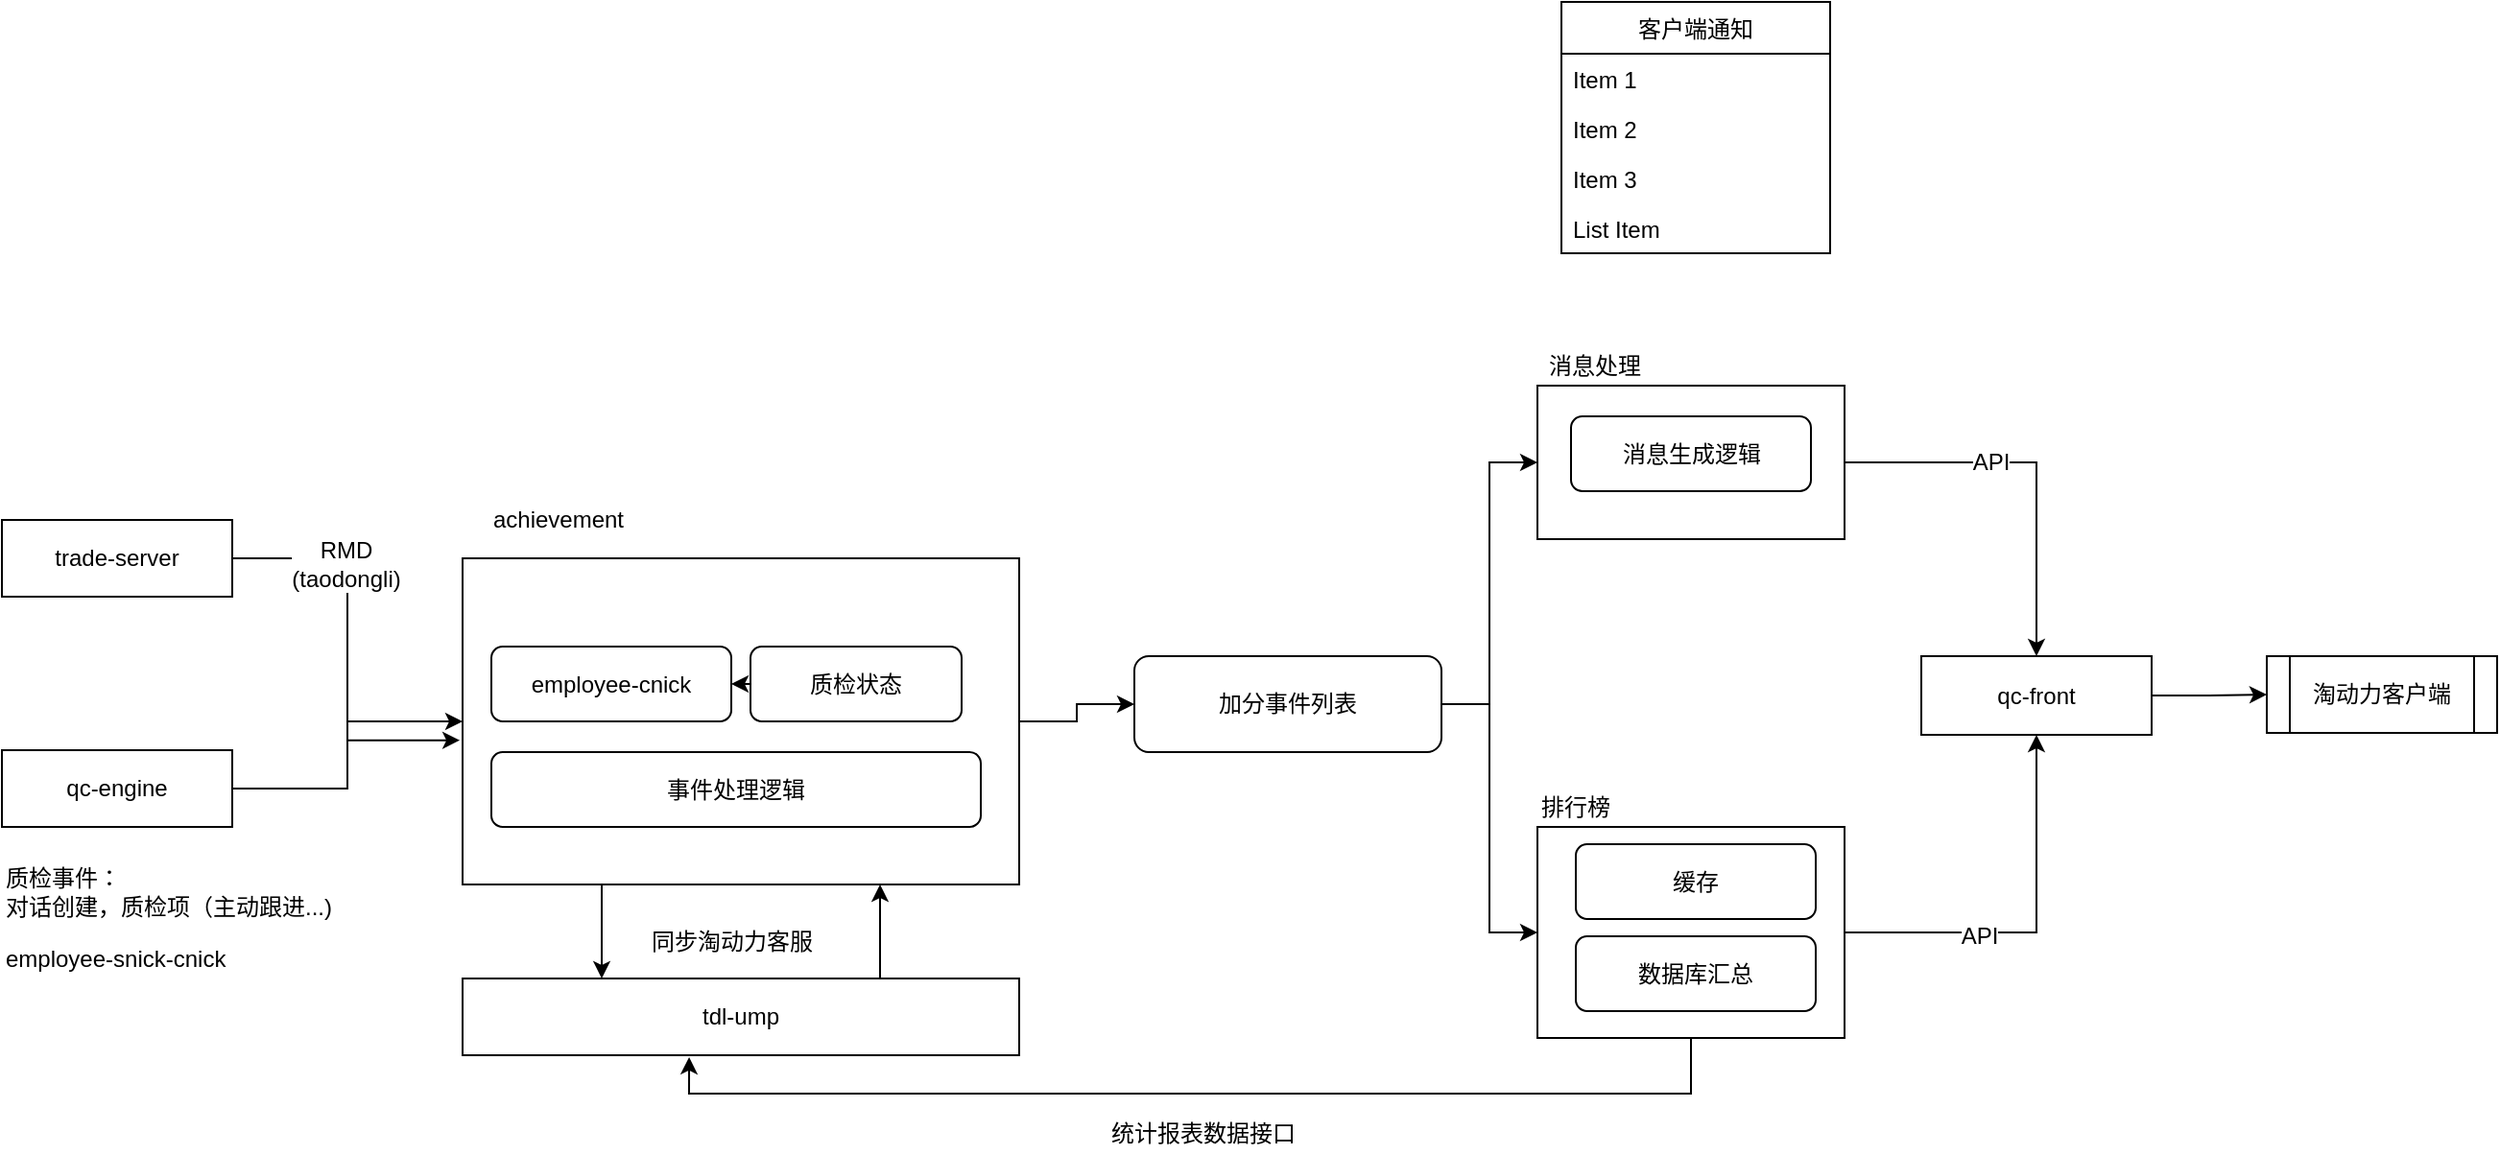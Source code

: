 <mxfile version="12.1.9" type="github" pages="1">
  <diagram id="I4vG1qmLPaPnZNt0lLWI" name="消息设计">
    <mxGraphModel dx="1675" dy="873" grid="1" gridSize="10" guides="1" tooltips="1" connect="1" arrows="1" fold="1" page="1" pageScale="1" pageWidth="1654" pageHeight="1169" math="0" shadow="0">
      <root>
        <mxCell id="0"/>
        <mxCell id="1" parent="0"/>
        <object label="客户端通知" id="VZndIEhIQSD7qVyDR7WP-1">
          <mxCell style="swimlane;fontStyle=0;childLayout=stackLayout;horizontal=1;startSize=27;fillColor=none;horizontalStack=0;resizeParent=1;resizeParentMax=0;resizeLast=0;collapsible=1;marginBottom=0;" vertex="1" parent="1">
            <mxGeometry x="1012.5" y="410" width="140" height="131" as="geometry">
              <mxRectangle x="240" y="490" width="50" height="26" as="alternateBounds"/>
            </mxGeometry>
          </mxCell>
        </object>
        <mxCell id="VZndIEhIQSD7qVyDR7WP-2" value="Item 1" style="text;strokeColor=none;fillColor=none;align=left;verticalAlign=top;spacingLeft=4;spacingRight=4;overflow=hidden;rotatable=0;points=[[0,0.5],[1,0.5]];portConstraint=eastwest;" vertex="1" parent="VZndIEhIQSD7qVyDR7WP-1">
          <mxGeometry y="27" width="140" height="26" as="geometry"/>
        </mxCell>
        <mxCell id="VZndIEhIQSD7qVyDR7WP-3" value="Item 2" style="text;strokeColor=none;fillColor=none;align=left;verticalAlign=top;spacingLeft=4;spacingRight=4;overflow=hidden;rotatable=0;points=[[0,0.5],[1,0.5]];portConstraint=eastwest;" vertex="1" parent="VZndIEhIQSD7qVyDR7WP-1">
          <mxGeometry y="53" width="140" height="26" as="geometry"/>
        </mxCell>
        <mxCell id="VZndIEhIQSD7qVyDR7WP-4" value="Item 3" style="text;strokeColor=none;fillColor=none;align=left;verticalAlign=top;spacingLeft=4;spacingRight=4;overflow=hidden;rotatable=0;points=[[0,0.5],[1,0.5]];portConstraint=eastwest;" vertex="1" parent="VZndIEhIQSD7qVyDR7WP-1">
          <mxGeometry y="79" width="140" height="26" as="geometry"/>
        </mxCell>
        <mxCell id="VZndIEhIQSD7qVyDR7WP-7" value="List Item" style="text;strokeColor=none;fillColor=none;align=left;verticalAlign=top;spacingLeft=4;spacingRight=4;overflow=hidden;rotatable=0;points=[[0,0.5],[1,0.5]];portConstraint=eastwest;" vertex="1" parent="VZndIEhIQSD7qVyDR7WP-1">
          <mxGeometry y="105" width="140" height="26" as="geometry"/>
        </mxCell>
        <mxCell id="VZndIEhIQSD7qVyDR7WP-16" style="edgeStyle=orthogonalEdgeStyle;rounded=0;orthogonalLoop=1;jettySize=auto;html=1;entryX=-0.005;entryY=0.558;entryDx=0;entryDy=0;entryPerimeter=0;" edge="1" parent="1" source="VZndIEhIQSD7qVyDR7WP-11" target="VZndIEhIQSD7qVyDR7WP-14">
          <mxGeometry relative="1" as="geometry"/>
        </mxCell>
        <mxCell id="VZndIEhIQSD7qVyDR7WP-17" value="RMD&lt;br&gt;(taodongli)" style="text;html=1;resizable=0;points=[];align=center;verticalAlign=middle;labelBackgroundColor=#ffffff;" vertex="1" connectable="0" parent="VZndIEhIQSD7qVyDR7WP-16">
          <mxGeometry x="-0.446" y="-3" relative="1" as="geometry">
            <mxPoint as="offset"/>
          </mxGeometry>
        </mxCell>
        <mxCell id="VZndIEhIQSD7qVyDR7WP-11" value="trade-server" style="rounded=0;whiteSpace=wrap;html=1;" vertex="1" parent="1">
          <mxGeometry x="200" y="680" width="120" height="40" as="geometry"/>
        </mxCell>
        <mxCell id="VZndIEhIQSD7qVyDR7WP-32" style="edgeStyle=orthogonalEdgeStyle;rounded=0;orthogonalLoop=1;jettySize=auto;html=1;exitX=0.25;exitY=1;exitDx=0;exitDy=0;entryX=0.25;entryY=0;entryDx=0;entryDy=0;" edge="1" parent="1" source="VZndIEhIQSD7qVyDR7WP-14" target="VZndIEhIQSD7qVyDR7WP-31">
          <mxGeometry relative="1" as="geometry"/>
        </mxCell>
        <mxCell id="VZndIEhIQSD7qVyDR7WP-59" style="edgeStyle=orthogonalEdgeStyle;rounded=0;orthogonalLoop=1;jettySize=auto;html=1;entryX=0;entryY=0.5;entryDx=0;entryDy=0;" edge="1" parent="1" source="VZndIEhIQSD7qVyDR7WP-14" target="VZndIEhIQSD7qVyDR7WP-28">
          <mxGeometry relative="1" as="geometry"/>
        </mxCell>
        <mxCell id="VZndIEhIQSD7qVyDR7WP-14" value="" style="rounded=0;whiteSpace=wrap;html=1;" vertex="1" parent="1">
          <mxGeometry x="440" y="700" width="290" height="170" as="geometry"/>
        </mxCell>
        <mxCell id="VZndIEhIQSD7qVyDR7WP-15" value="achievement" style="text;html=1;strokeColor=none;fillColor=none;align=center;verticalAlign=middle;whiteSpace=wrap;rounded=0;" vertex="1" parent="1">
          <mxGeometry x="440" y="670" width="100" height="20" as="geometry"/>
        </mxCell>
        <mxCell id="VZndIEhIQSD7qVyDR7WP-19" style="edgeStyle=orthogonalEdgeStyle;rounded=0;orthogonalLoop=1;jettySize=auto;html=1;entryX=0;entryY=0.5;entryDx=0;entryDy=0;" edge="1" parent="1" source="VZndIEhIQSD7qVyDR7WP-18" target="VZndIEhIQSD7qVyDR7WP-14">
          <mxGeometry relative="1" as="geometry"/>
        </mxCell>
        <mxCell id="VZndIEhIQSD7qVyDR7WP-18" value="qc-engine" style="rounded=0;whiteSpace=wrap;html=1;" vertex="1" parent="1">
          <mxGeometry x="200" y="800" width="120" height="40" as="geometry"/>
        </mxCell>
        <mxCell id="VZndIEhIQSD7qVyDR7WP-21" value="&lt;div align=&quot;left&quot;&gt;employee-snick-cnick&lt;/div&gt;" style="text;html=1;strokeColor=none;fillColor=none;align=left;verticalAlign=middle;whiteSpace=wrap;rounded=0;" vertex="1" parent="1">
          <mxGeometry x="200" y="899" width="140" height="20" as="geometry"/>
        </mxCell>
        <mxCell id="VZndIEhIQSD7qVyDR7WP-22" value="质检事件：&lt;br&gt;&lt;div align=&quot;left&quot;&gt;对话创建，质检项（主动跟进...)&lt;/div&gt;" style="text;html=1;strokeColor=none;fillColor=none;align=left;verticalAlign=middle;whiteSpace=wrap;rounded=0;" vertex="1" parent="1">
          <mxGeometry x="200" y="849" width="180" height="50" as="geometry"/>
        </mxCell>
        <mxCell id="VZndIEhIQSD7qVyDR7WP-23" value="employee-cnick" style="rounded=1;whiteSpace=wrap;html=1;" vertex="1" parent="1">
          <mxGeometry x="455" y="746" width="125" height="39" as="geometry"/>
        </mxCell>
        <mxCell id="VZndIEhIQSD7qVyDR7WP-24" value="事件处理逻辑" style="rounded=1;whiteSpace=wrap;html=1;" vertex="1" parent="1">
          <mxGeometry x="455" y="801" width="255" height="39" as="geometry"/>
        </mxCell>
        <mxCell id="VZndIEhIQSD7qVyDR7WP-27" style="edgeStyle=orthogonalEdgeStyle;rounded=0;orthogonalLoop=1;jettySize=auto;html=1;exitX=0;exitY=0.5;exitDx=0;exitDy=0;entryX=1;entryY=0.5;entryDx=0;entryDy=0;" edge="1" parent="1" source="VZndIEhIQSD7qVyDR7WP-26" target="VZndIEhIQSD7qVyDR7WP-23">
          <mxGeometry relative="1" as="geometry"/>
        </mxCell>
        <mxCell id="VZndIEhIQSD7qVyDR7WP-26" value="质检状态" style="rounded=1;whiteSpace=wrap;html=1;" vertex="1" parent="1">
          <mxGeometry x="590" y="746" width="110" height="39" as="geometry"/>
        </mxCell>
        <mxCell id="VZndIEhIQSD7qVyDR7WP-57" style="edgeStyle=orthogonalEdgeStyle;rounded=0;orthogonalLoop=1;jettySize=auto;html=1;entryX=0;entryY=0.5;entryDx=0;entryDy=0;" edge="1" parent="1" source="VZndIEhIQSD7qVyDR7WP-28" target="VZndIEhIQSD7qVyDR7WP-43">
          <mxGeometry relative="1" as="geometry"/>
        </mxCell>
        <mxCell id="VZndIEhIQSD7qVyDR7WP-58" style="edgeStyle=orthogonalEdgeStyle;rounded=0;orthogonalLoop=1;jettySize=auto;html=1;entryX=0;entryY=0.5;entryDx=0;entryDy=0;" edge="1" parent="1" source="VZndIEhIQSD7qVyDR7WP-28" target="VZndIEhIQSD7qVyDR7WP-35">
          <mxGeometry relative="1" as="geometry"/>
        </mxCell>
        <mxCell id="VZndIEhIQSD7qVyDR7WP-28" value="加分事件列表" style="rounded=1;whiteSpace=wrap;html=1;" vertex="1" parent="1">
          <mxGeometry x="790" y="751" width="160" height="50" as="geometry"/>
        </mxCell>
        <mxCell id="VZndIEhIQSD7qVyDR7WP-33" style="edgeStyle=orthogonalEdgeStyle;rounded=0;orthogonalLoop=1;jettySize=auto;html=1;exitX=0.75;exitY=0;exitDx=0;exitDy=0;entryX=0.75;entryY=1;entryDx=0;entryDy=0;" edge="1" parent="1" source="VZndIEhIQSD7qVyDR7WP-31" target="VZndIEhIQSD7qVyDR7WP-14">
          <mxGeometry relative="1" as="geometry"/>
        </mxCell>
        <mxCell id="VZndIEhIQSD7qVyDR7WP-31" value="tdl-ump" style="rounded=0;whiteSpace=wrap;html=1;" vertex="1" parent="1">
          <mxGeometry x="440" y="919" width="290" height="40" as="geometry"/>
        </mxCell>
        <mxCell id="VZndIEhIQSD7qVyDR7WP-34" value="同步淘动力客服" style="text;html=1;strokeColor=none;fillColor=none;align=center;verticalAlign=middle;whiteSpace=wrap;rounded=0;" vertex="1" parent="1">
          <mxGeometry x="536.5" y="890" width="87" height="20" as="geometry"/>
        </mxCell>
        <mxCell id="VZndIEhIQSD7qVyDR7WP-51" style="edgeStyle=orthogonalEdgeStyle;rounded=0;orthogonalLoop=1;jettySize=auto;html=1;entryX=0.5;entryY=1;entryDx=0;entryDy=0;" edge="1" parent="1" source="VZndIEhIQSD7qVyDR7WP-35" target="VZndIEhIQSD7qVyDR7WP-48">
          <mxGeometry relative="1" as="geometry"/>
        </mxCell>
        <mxCell id="VZndIEhIQSD7qVyDR7WP-56" value="API" style="text;html=1;resizable=0;points=[];align=center;verticalAlign=middle;labelBackgroundColor=#ffffff;" vertex="1" connectable="0" parent="VZndIEhIQSD7qVyDR7WP-51">
          <mxGeometry x="-0.316" y="-2" relative="1" as="geometry">
            <mxPoint as="offset"/>
          </mxGeometry>
        </mxCell>
        <mxCell id="VZndIEhIQSD7qVyDR7WP-60" style="edgeStyle=orthogonalEdgeStyle;rounded=0;orthogonalLoop=1;jettySize=auto;html=1;entryX=0.407;entryY=1.024;entryDx=0;entryDy=0;entryPerimeter=0;" edge="1" parent="1" source="VZndIEhIQSD7qVyDR7WP-35" target="VZndIEhIQSD7qVyDR7WP-31">
          <mxGeometry relative="1" as="geometry">
            <Array as="points">
              <mxPoint x="1080" y="979"/>
              <mxPoint x="558" y="979"/>
            </Array>
          </mxGeometry>
        </mxCell>
        <mxCell id="VZndIEhIQSD7qVyDR7WP-35" value="" style="rounded=0;whiteSpace=wrap;html=1;" vertex="1" parent="1">
          <mxGeometry x="1000" y="840" width="160" height="110" as="geometry"/>
        </mxCell>
        <mxCell id="VZndIEhIQSD7qVyDR7WP-36" value="排行榜" style="text;html=1;strokeColor=none;fillColor=none;align=center;verticalAlign=middle;whiteSpace=wrap;rounded=0;" vertex="1" parent="1">
          <mxGeometry x="1000" y="820" width="40" height="20" as="geometry"/>
        </mxCell>
        <mxCell id="VZndIEhIQSD7qVyDR7WP-37" value="缓存" style="rounded=1;whiteSpace=wrap;html=1;" vertex="1" parent="1">
          <mxGeometry x="1020" y="849" width="125" height="39" as="geometry"/>
        </mxCell>
        <mxCell id="VZndIEhIQSD7qVyDR7WP-38" value="数据库汇总" style="rounded=1;whiteSpace=wrap;html=1;" vertex="1" parent="1">
          <mxGeometry x="1020" y="897" width="125" height="39" as="geometry"/>
        </mxCell>
        <mxCell id="VZndIEhIQSD7qVyDR7WP-52" style="edgeStyle=orthogonalEdgeStyle;rounded=0;orthogonalLoop=1;jettySize=auto;html=1;entryX=0.5;entryY=0;entryDx=0;entryDy=0;" edge="1" parent="1" source="VZndIEhIQSD7qVyDR7WP-43" target="VZndIEhIQSD7qVyDR7WP-48">
          <mxGeometry relative="1" as="geometry"/>
        </mxCell>
        <mxCell id="VZndIEhIQSD7qVyDR7WP-55" value="API" style="text;html=1;resizable=0;points=[];align=center;verticalAlign=middle;labelBackgroundColor=#ffffff;" vertex="1" connectable="0" parent="VZndIEhIQSD7qVyDR7WP-52">
          <mxGeometry x="-0.245" relative="1" as="geometry">
            <mxPoint as="offset"/>
          </mxGeometry>
        </mxCell>
        <mxCell id="VZndIEhIQSD7qVyDR7WP-43" value="" style="rounded=0;whiteSpace=wrap;html=1;" vertex="1" parent="1">
          <mxGeometry x="1000" y="610" width="160" height="80" as="geometry"/>
        </mxCell>
        <mxCell id="VZndIEhIQSD7qVyDR7WP-44" value="消息处理" style="text;html=1;strokeColor=none;fillColor=none;align=center;verticalAlign=middle;whiteSpace=wrap;rounded=0;" vertex="1" parent="1">
          <mxGeometry x="1000" y="590" width="60" height="20" as="geometry"/>
        </mxCell>
        <mxCell id="VZndIEhIQSD7qVyDR7WP-45" value="消息生成逻辑" style="rounded=1;whiteSpace=wrap;html=1;" vertex="1" parent="1">
          <mxGeometry x="1017.5" y="626" width="125" height="39" as="geometry"/>
        </mxCell>
        <mxCell id="VZndIEhIQSD7qVyDR7WP-54" style="edgeStyle=orthogonalEdgeStyle;rounded=0;orthogonalLoop=1;jettySize=auto;html=1;entryX=0;entryY=0.5;entryDx=0;entryDy=0;" edge="1" parent="1" source="VZndIEhIQSD7qVyDR7WP-48" target="VZndIEhIQSD7qVyDR7WP-53">
          <mxGeometry relative="1" as="geometry"/>
        </mxCell>
        <mxCell id="VZndIEhIQSD7qVyDR7WP-48" value="qc-front" style="rounded=0;whiteSpace=wrap;html=1;" vertex="1" parent="1">
          <mxGeometry x="1200" y="751" width="120" height="41" as="geometry"/>
        </mxCell>
        <mxCell id="VZndIEhIQSD7qVyDR7WP-53" value="淘动力客户端" style="shape=process;whiteSpace=wrap;html=1;backgroundOutline=1;" vertex="1" parent="1">
          <mxGeometry x="1380" y="751" width="120" height="40" as="geometry"/>
        </mxCell>
        <mxCell id="VZndIEhIQSD7qVyDR7WP-61" value="统计报表数据接口" style="text;html=1;strokeColor=none;fillColor=none;align=center;verticalAlign=middle;whiteSpace=wrap;rounded=0;" vertex="1" parent="1">
          <mxGeometry x="766" y="990" width="120" height="20" as="geometry"/>
        </mxCell>
      </root>
    </mxGraphModel>
  </diagram>
</mxfile>
